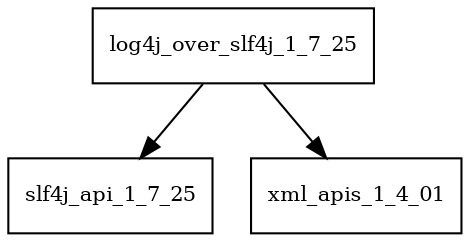 digraph log4j_over_slf4j_1_7_25_dependencies {
  node [shape = box, fontsize=10.0];
  log4j_over_slf4j_1_7_25 -> slf4j_api_1_7_25;
  log4j_over_slf4j_1_7_25 -> xml_apis_1_4_01;
}
